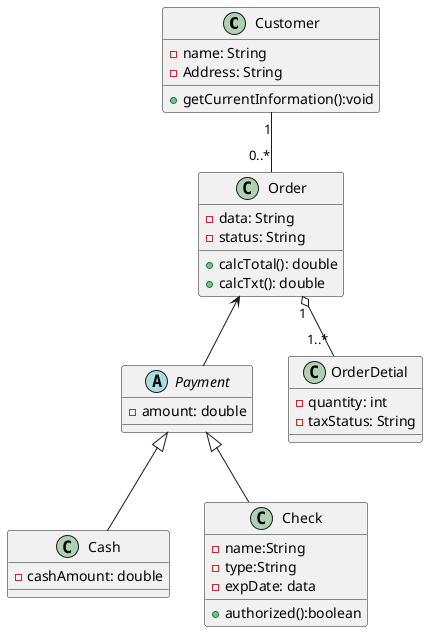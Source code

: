 @startuml

Class Customer{
-name: String
-Address: String
+getCurrentInformation():void
}

Class Order{
-data: String
- status: String
+calcTotal(): double
+calcTxt(): double
}

abstract class Payment{
- amount: double
}
class Cash{
- cashAmount: double
}

class Check{
-name:String
-type:String
-expDate: data
+authorized():boolean
}

class OrderDetial{
-quantity: int
-taxStatus: String
}

Customer "1" -- "0..*" Order

Payment <|-- Check
Payment <|-- Cash
Order <-- Payment

Order "1" o-- "1..*" OrderDetial

@enduml